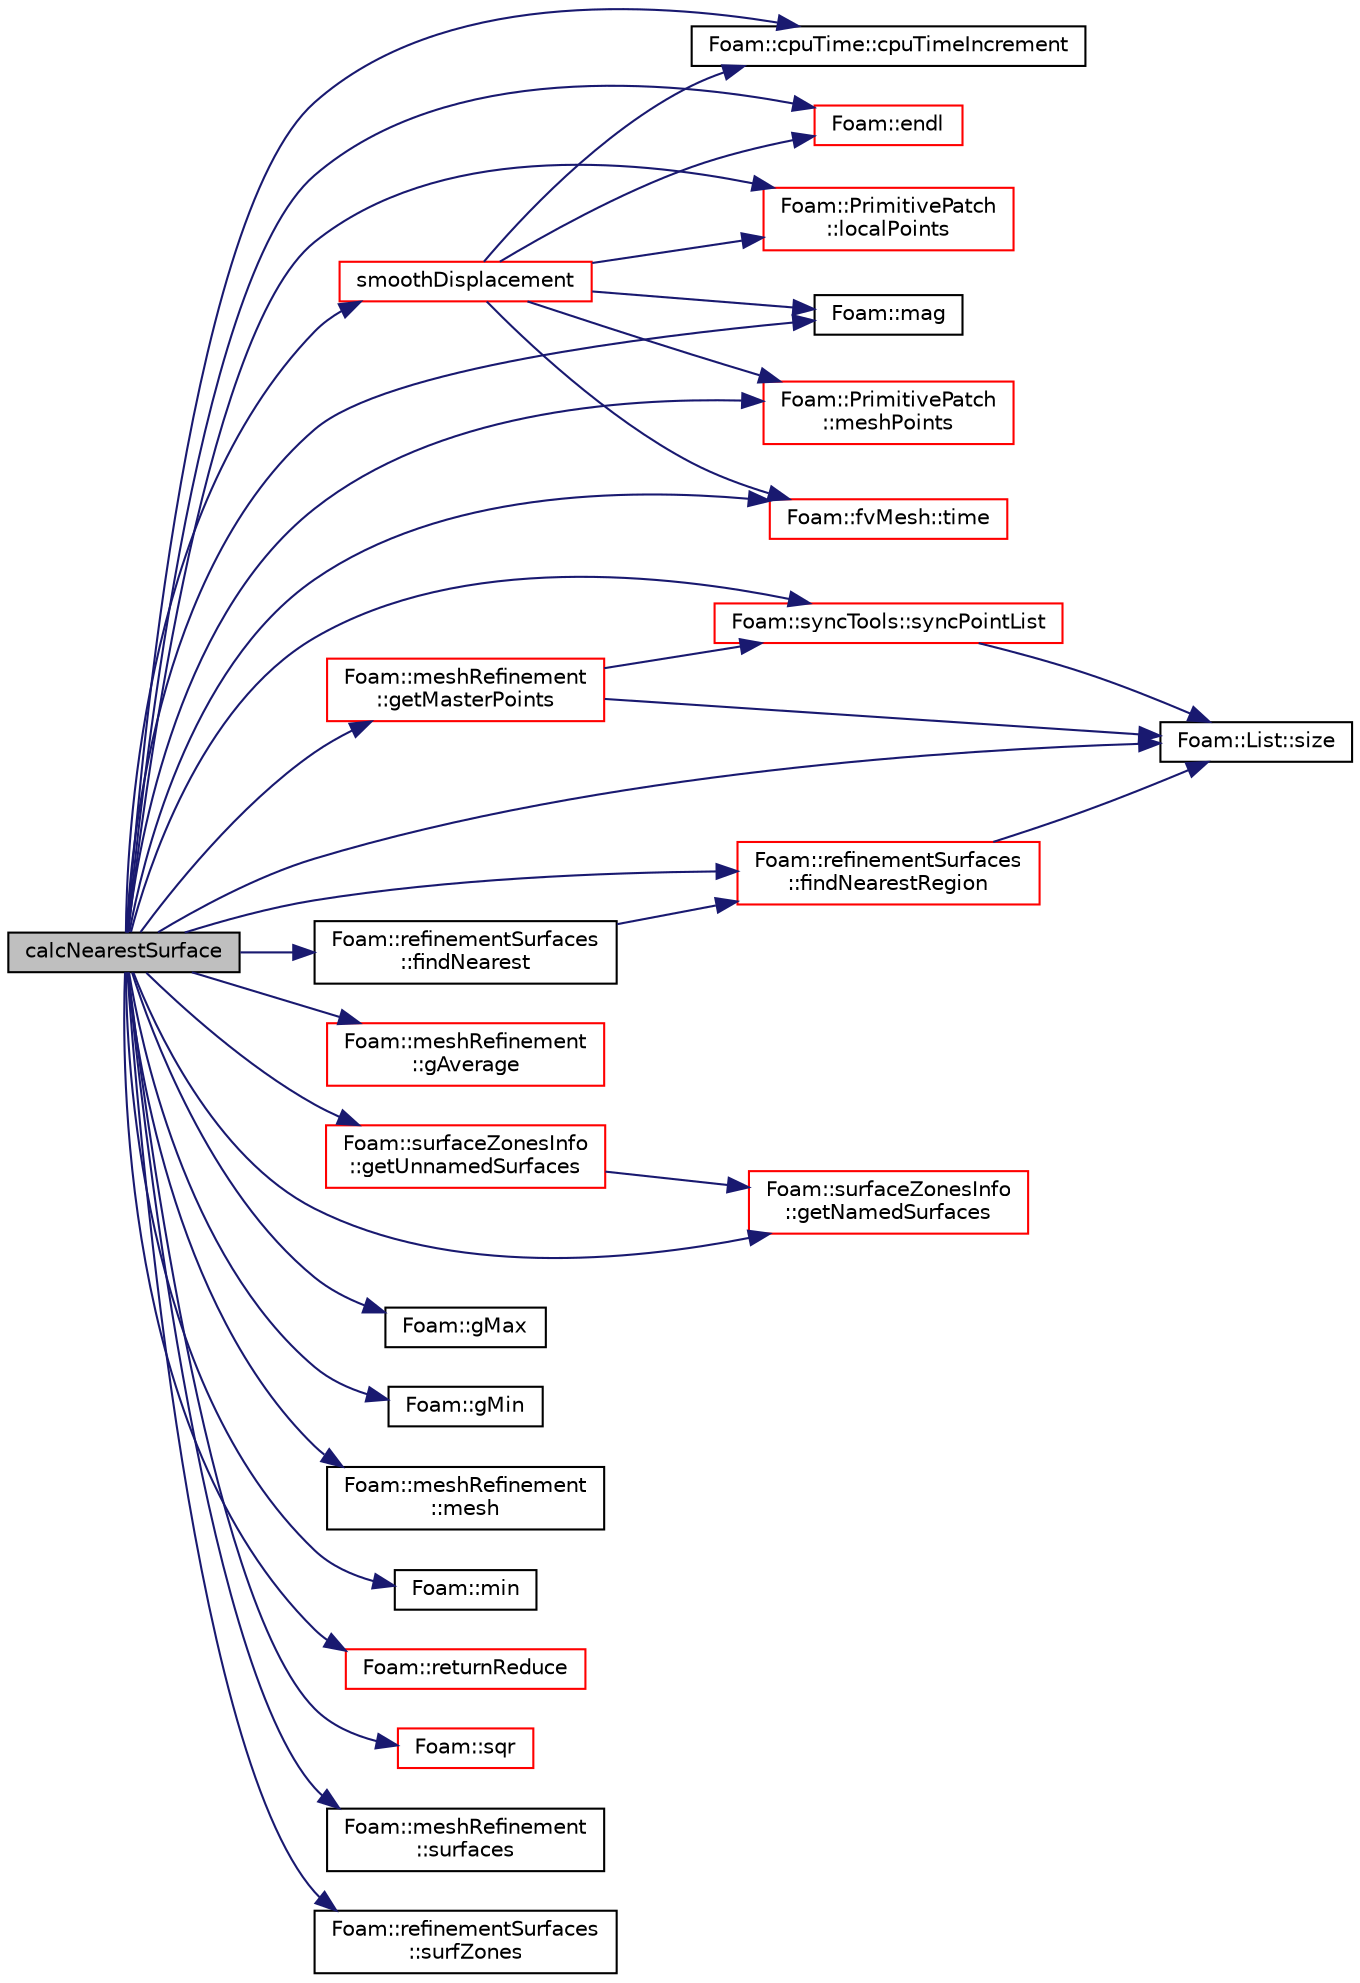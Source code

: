 digraph "calcNearestSurface"
{
  bgcolor="transparent";
  edge [fontname="Helvetica",fontsize="10",labelfontname="Helvetica",labelfontsize="10"];
  node [fontname="Helvetica",fontsize="10",shape=record];
  rankdir="LR";
  Node1 [label="calcNearestSurface",height=0.2,width=0.4,color="black", fillcolor="grey75", style="filled", fontcolor="black"];
  Node1 -> Node2 [color="midnightblue",fontsize="10",style="solid",fontname="Helvetica"];
  Node2 [label="Foam::cpuTime::cpuTimeIncrement",height=0.2,width=0.4,color="black",URL="$a00433.html#a43eed4a8935c988474b2232d55ada013",tooltip="Return CPU time (in seconds) since last call to cpuTimeIncrement() "];
  Node1 -> Node3 [color="midnightblue",fontsize="10",style="solid",fontname="Helvetica"];
  Node3 [label="Foam::endl",height=0.2,width=0.4,color="red",URL="$a10758.html#a2db8fe02a0d3909e9351bb4275b23ce4",tooltip="Add newline and flush stream. "];
  Node1 -> Node4 [color="midnightblue",fontsize="10",style="solid",fontname="Helvetica"];
  Node4 [label="Foam::refinementSurfaces\l::findNearest",height=0.2,width=0.4,color="black",URL="$a02122.html#ac28de907a5e0dfdd758babef6cb009f2",tooltip="Find nearest point on surfaces. "];
  Node4 -> Node5 [color="midnightblue",fontsize="10",style="solid",fontname="Helvetica"];
  Node5 [label="Foam::refinementSurfaces\l::findNearestRegion",height=0.2,width=0.4,color="red",URL="$a02122.html#a5ce86015ef1926009d3bee3cc1b1784c",tooltip="Find nearest point on surfaces. Return surface and region on. "];
  Node5 -> Node6 [color="midnightblue",fontsize="10",style="solid",fontname="Helvetica"];
  Node6 [label="Foam::List::size",height=0.2,width=0.4,color="black",URL="$a01366.html#a8a5f6fa29bd4b500caf186f60245b384",tooltip="Override size to be inconsistent with allocated storage. "];
  Node1 -> Node5 [color="midnightblue",fontsize="10",style="solid",fontname="Helvetica"];
  Node1 -> Node7 [color="midnightblue",fontsize="10",style="solid",fontname="Helvetica"];
  Node7 [label="Foam::meshRefinement\l::gAverage",height=0.2,width=0.4,color="red",URL="$a01473.html#a7e4205ba28cb720bb897769658b2bcc2",tooltip="Helper: calculate average. "];
  Node1 -> Node8 [color="midnightblue",fontsize="10",style="solid",fontname="Helvetica"];
  Node8 [label="Foam::meshRefinement\l::getMasterPoints",height=0.2,width=0.4,color="red",URL="$a01473.html#ab7f36dd5e2a0f638f316332f5e355ea6",tooltip="Determine master point for subset of points. If coupled. "];
  Node8 -> Node6 [color="midnightblue",fontsize="10",style="solid",fontname="Helvetica"];
  Node8 -> Node9 [color="midnightblue",fontsize="10",style="solid",fontname="Helvetica"];
  Node9 [label="Foam::syncTools::syncPointList",height=0.2,width=0.4,color="red",URL="$a02555.html#a197ed77a9101bdfb37253bd3f507c017",tooltip="Synchronize values on all mesh points. "];
  Node9 -> Node6 [color="midnightblue",fontsize="10",style="solid",fontname="Helvetica"];
  Node1 -> Node10 [color="midnightblue",fontsize="10",style="solid",fontname="Helvetica"];
  Node10 [label="Foam::surfaceZonesInfo\l::getNamedSurfaces",height=0.2,width=0.4,color="red",URL="$a02512.html#a59d8871cd9c916017046af1f0a57c60f",tooltip="Get indices of named surfaces (surfaces with faceZoneName) "];
  Node1 -> Node11 [color="midnightblue",fontsize="10",style="solid",fontname="Helvetica"];
  Node11 [label="Foam::surfaceZonesInfo\l::getUnnamedSurfaces",height=0.2,width=0.4,color="red",URL="$a02512.html#a1f8c08324d9ad320e759f30f23b2d151",tooltip="Get indices of unnamed surfaces (surfaces without faceZoneName) "];
  Node11 -> Node10 [color="midnightblue",fontsize="10",style="solid",fontname="Helvetica"];
  Node1 -> Node12 [color="midnightblue",fontsize="10",style="solid",fontname="Helvetica"];
  Node12 [label="Foam::gMax",height=0.2,width=0.4,color="black",URL="$a10758.html#ae8d631fb8e841947408bb711abfb1e67"];
  Node1 -> Node13 [color="midnightblue",fontsize="10",style="solid",fontname="Helvetica"];
  Node13 [label="Foam::gMin",height=0.2,width=0.4,color="black",URL="$a10758.html#aca330ee6cfe7d602300dbc5905f8c9f6"];
  Node1 -> Node14 [color="midnightblue",fontsize="10",style="solid",fontname="Helvetica"];
  Node14 [label="Foam::PrimitivePatch\l::localPoints",height=0.2,width=0.4,color="red",URL="$a01976.html#a180aa335ba66b3224df33de8eb29b3bf",tooltip="Return pointField of points in patch. "];
  Node1 -> Node15 [color="midnightblue",fontsize="10",style="solid",fontname="Helvetica"];
  Node15 [label="Foam::mag",height=0.2,width=0.4,color="black",URL="$a10758.html#a929da2a3fdcf3dacbbe0487d3a330dae"];
  Node1 -> Node16 [color="midnightblue",fontsize="10",style="solid",fontname="Helvetica"];
  Node16 [label="Foam::meshRefinement\l::mesh",height=0.2,width=0.4,color="black",URL="$a01473.html#a9687e6999ad5ae21072ec74623f049ff",tooltip="Reference to mesh. "];
  Node1 -> Node17 [color="midnightblue",fontsize="10",style="solid",fontname="Helvetica"];
  Node17 [label="Foam::PrimitivePatch\l::meshPoints",height=0.2,width=0.4,color="red",URL="$a01976.html#ae4935f85c38392518565dd7c666e3caf",tooltip="Return labelList of mesh points in patch. They are constructed. "];
  Node1 -> Node18 [color="midnightblue",fontsize="10",style="solid",fontname="Helvetica"];
  Node18 [label="Foam::min",height=0.2,width=0.4,color="black",URL="$a10758.html#a253e112ad2d56d96230ff39ea7f442dc"];
  Node1 -> Node19 [color="midnightblue",fontsize="10",style="solid",fontname="Helvetica"];
  Node19 [label="Foam::returnReduce",height=0.2,width=0.4,color="red",URL="$a10758.html#a8d528a67d2a9c6fe4fb94bc86872624b"];
  Node1 -> Node6 [color="midnightblue",fontsize="10",style="solid",fontname="Helvetica"];
  Node1 -> Node20 [color="midnightblue",fontsize="10",style="solid",fontname="Helvetica"];
  Node20 [label="smoothDisplacement",height=0.2,width=0.4,color="red",URL="$a02370.html#a8e306cb82a0529b700de58b7f164e657",tooltip="Smooth the displacement field to the internal. "];
  Node20 -> Node3 [color="midnightblue",fontsize="10",style="solid",fontname="Helvetica"];
  Node20 -> Node21 [color="midnightblue",fontsize="10",style="solid",fontname="Helvetica"];
  Node21 [label="Foam::fvMesh::time",height=0.2,width=0.4,color="red",URL="$a00878.html#a48fcf6de2789aff6b430b5fc1a05693f",tooltip="Return the top-level database. "];
  Node20 -> Node2 [color="midnightblue",fontsize="10",style="solid",fontname="Helvetica"];
  Node20 -> Node15 [color="midnightblue",fontsize="10",style="solid",fontname="Helvetica"];
  Node20 -> Node17 [color="midnightblue",fontsize="10",style="solid",fontname="Helvetica"];
  Node20 -> Node14 [color="midnightblue",fontsize="10",style="solid",fontname="Helvetica"];
  Node1 -> Node22 [color="midnightblue",fontsize="10",style="solid",fontname="Helvetica"];
  Node22 [label="Foam::sqr",height=0.2,width=0.4,color="red",URL="$a10758.html#a277dc11c581d53826ab5090b08f3b17b"];
  Node1 -> Node23 [color="midnightblue",fontsize="10",style="solid",fontname="Helvetica"];
  Node23 [label="Foam::meshRefinement\l::surfaces",height=0.2,width=0.4,color="black",URL="$a01473.html#abfe5d40ecb95ef56a32ac65bc9d7e351",tooltip="Reference to surface search engines. "];
  Node1 -> Node24 [color="midnightblue",fontsize="10",style="solid",fontname="Helvetica"];
  Node24 [label="Foam::refinementSurfaces\l::surfZones",height=0.2,width=0.4,color="black",URL="$a02122.html#ae149e1770f0bee2a1c69148fe9c6e6a3"];
  Node1 -> Node9 [color="midnightblue",fontsize="10",style="solid",fontname="Helvetica"];
  Node1 -> Node21 [color="midnightblue",fontsize="10",style="solid",fontname="Helvetica"];
}

